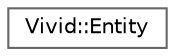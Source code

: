 digraph "Graphical Class Hierarchy"
{
 // LATEX_PDF_SIZE
  bgcolor="transparent";
  edge [fontname=Helvetica,fontsize=10,labelfontname=Helvetica,labelfontsize=10];
  node [fontname=Helvetica,fontsize=10,shape=box,height=0.2,width=0.4];
  rankdir="LR";
  Node0 [label="Vivid::Entity",height=0.2,width=0.4,color="grey40", fillcolor="white", style="filled",URL="$class_vivid_1_1_entity.html",tooltip=" "];
}
